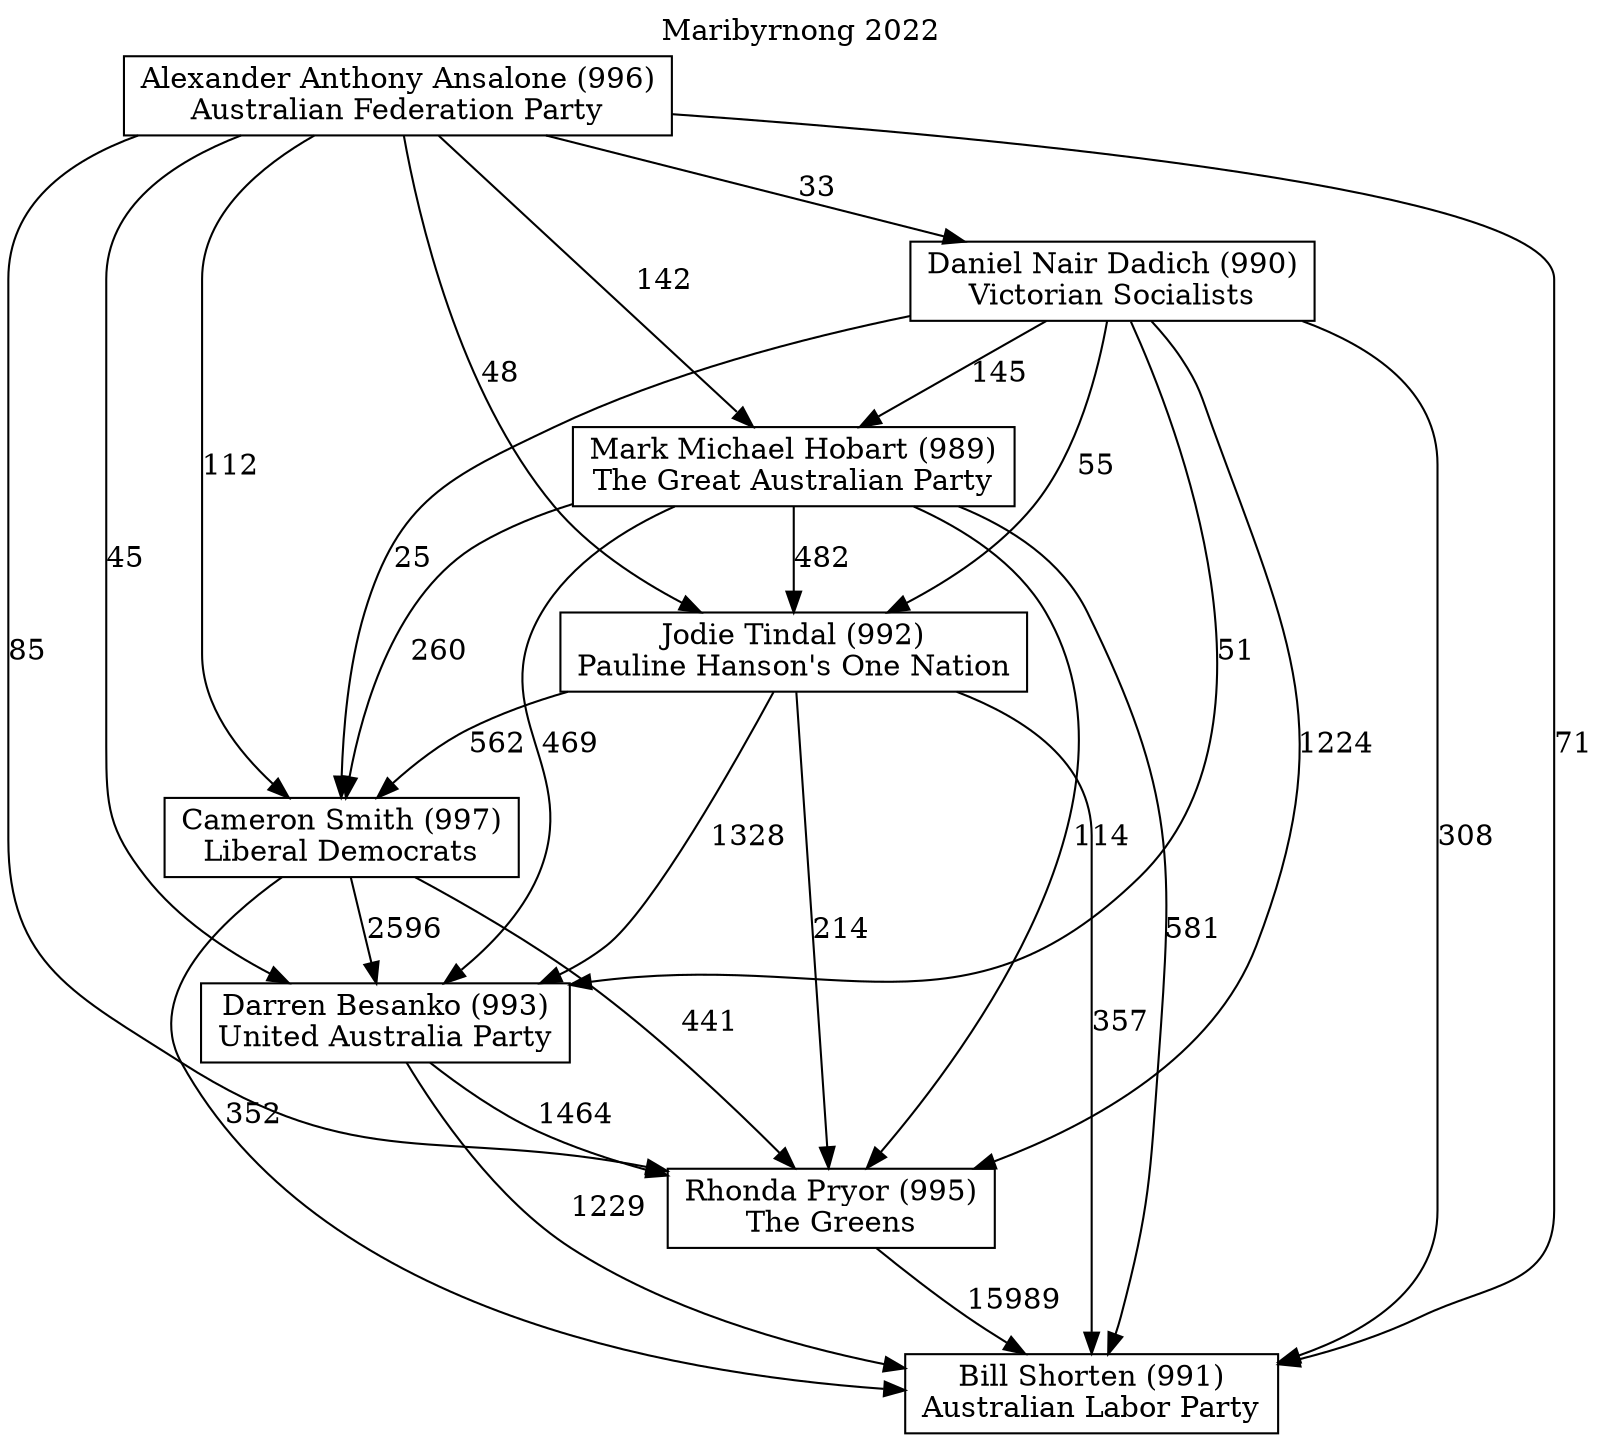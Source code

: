 // House preference flow
digraph "Bill Shorten (991)_Maribyrnong_2022" {
	graph [label="Maribyrnong 2022" labelloc=t mclimit=10]
	node [shape=box]
	"Bill Shorten (991)" [label="Bill Shorten (991)
Australian Labor Party"]
	"Rhonda Pryor (995)" [label="Rhonda Pryor (995)
The Greens"]
	"Alexander Anthony Ansalone (996)" [label="Alexander Anthony Ansalone (996)
Australian Federation Party"]
	"Darren Besanko (993)" [label="Darren Besanko (993)
United Australia Party"]
	"Mark Michael Hobart (989)" [label="Mark Michael Hobart (989)
The Great Australian Party"]
	"Jodie Tindal (992)" [label="Jodie Tindal (992)
Pauline Hanson's One Nation"]
	"Daniel Nair Dadich (990)" [label="Daniel Nair Dadich (990)
Victorian Socialists"]
	"Cameron Smith (997)" [label="Cameron Smith (997)
Liberal Democrats"]
	"Darren Besanko (993)" -> "Bill Shorten (991)" [label=1229]
	"Mark Michael Hobart (989)" -> "Bill Shorten (991)" [label=581]
	"Daniel Nair Dadich (990)" -> "Darren Besanko (993)" [label=51]
	"Mark Michael Hobart (989)" -> "Darren Besanko (993)" [label=469]
	"Cameron Smith (997)" -> "Rhonda Pryor (995)" [label=441]
	"Alexander Anthony Ansalone (996)" -> "Darren Besanko (993)" [label=45]
	"Mark Michael Hobart (989)" -> "Cameron Smith (997)" [label=260]
	"Jodie Tindal (992)" -> "Rhonda Pryor (995)" [label=214]
	"Alexander Anthony Ansalone (996)" -> "Daniel Nair Dadich (990)" [label=33]
	"Daniel Nair Dadich (990)" -> "Cameron Smith (997)" [label=25]
	"Daniel Nair Dadich (990)" -> "Bill Shorten (991)" [label=308]
	"Alexander Anthony Ansalone (996)" -> "Bill Shorten (991)" [label=71]
	"Alexander Anthony Ansalone (996)" -> "Rhonda Pryor (995)" [label=85]
	"Jodie Tindal (992)" -> "Darren Besanko (993)" [label=1328]
	"Daniel Nair Dadich (990)" -> "Jodie Tindal (992)" [label=55]
	"Darren Besanko (993)" -> "Rhonda Pryor (995)" [label=1464]
	"Daniel Nair Dadich (990)" -> "Rhonda Pryor (995)" [label=1224]
	"Alexander Anthony Ansalone (996)" -> "Cameron Smith (997)" [label=112]
	"Jodie Tindal (992)" -> "Cameron Smith (997)" [label=562]
	"Jodie Tindal (992)" -> "Bill Shorten (991)" [label=357]
	"Daniel Nair Dadich (990)" -> "Mark Michael Hobart (989)" [label=145]
	"Alexander Anthony Ansalone (996)" -> "Jodie Tindal (992)" [label=48]
	"Mark Michael Hobart (989)" -> "Rhonda Pryor (995)" [label=114]
	"Cameron Smith (997)" -> "Darren Besanko (993)" [label=2596]
	"Alexander Anthony Ansalone (996)" -> "Mark Michael Hobart (989)" [label=142]
	"Rhonda Pryor (995)" -> "Bill Shorten (991)" [label=15989]
	"Mark Michael Hobart (989)" -> "Jodie Tindal (992)" [label=482]
	"Cameron Smith (997)" -> "Bill Shorten (991)" [label=352]
}
